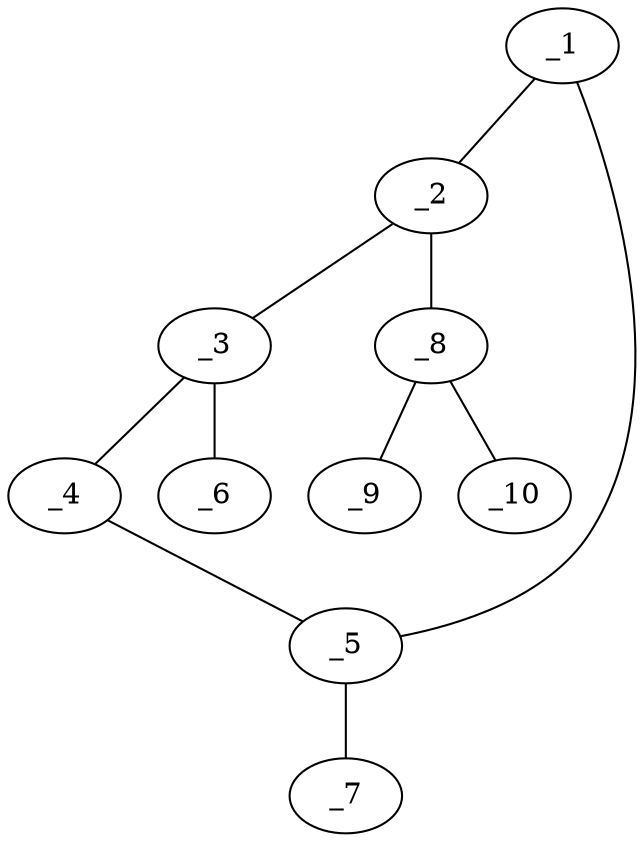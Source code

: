 graph molid681072 {
	_1	 [charge=0,
		chem=4,
		symbol="N  ",
		x="4.5691",
		y="-0.1639"];
	_2	 [charge=0,
		chem=4,
		symbol="N  ",
		x="3.7601",
		y="0.4239"];
	_1 -- _2	 [valence=1];
	_5	 [charge=0,
		chem=1,
		symbol="C  ",
		x="4.2601",
		y="-1.1149"];
	_1 -- _5	 [valence=1];
	_3	 [charge=0,
		chem=1,
		symbol="C  ",
		x="2.9511",
		y="-0.1639"];
	_2 -- _3	 [valence=1];
	_8	 [charge=0,
		chem=1,
		symbol="C  ",
		x="3.7601",
		y="1.4239"];
	_2 -- _8	 [valence=1];
	_4	 [charge=0,
		chem=1,
		symbol="C  ",
		x="3.2601",
		y="-1.1149"];
	_3 -- _4	 [valence=1];
	_6	 [charge=0,
		chem=2,
		symbol="O  ",
		x=2,
		y="0.1452"];
	_3 -- _6	 [valence=2];
	_4 -- _5	 [valence=1];
	_7	 [charge=0,
		chem=4,
		symbol="N  ",
		x="4.8479",
		y="-1.9239"];
	_5 -- _7	 [valence=2];
	_9	 [charge=0,
		chem=2,
		symbol="O  ",
		x="4.6261",
		y="1.9239"];
	_8 -- _9	 [valence=2];
	_10	 [charge=0,
		chem=1,
		symbol="C  ",
		x="2.8941",
		y="1.9239"];
	_8 -- _10	 [valence=1];
}
